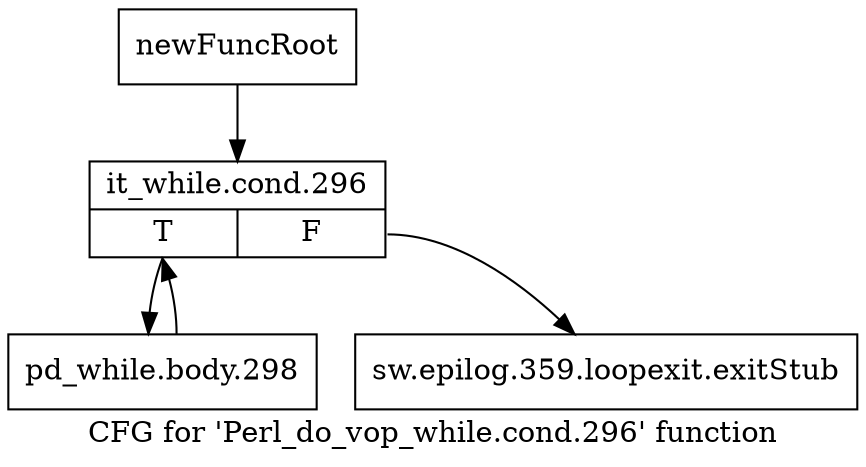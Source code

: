 digraph "CFG for 'Perl_do_vop_while.cond.296' function" {
	label="CFG for 'Perl_do_vop_while.cond.296' function";

	Node0x4b0aa50 [shape=record,label="{newFuncRoot}"];
	Node0x4b0aa50 -> Node0x4b0aaf0;
	Node0x4b0aaa0 [shape=record,label="{sw.epilog.359.loopexit.exitStub}"];
	Node0x4b0aaf0 [shape=record,label="{it_while.cond.296|{<s0>T|<s1>F}}"];
	Node0x4b0aaf0:s0 -> Node0x4b0ab40;
	Node0x4b0aaf0:s1 -> Node0x4b0aaa0;
	Node0x4b0ab40 [shape=record,label="{pd_while.body.298}"];
	Node0x4b0ab40 -> Node0x4b0aaf0;
}
